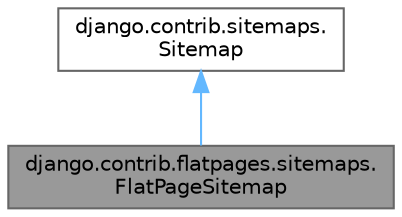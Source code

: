 digraph "django.contrib.flatpages.sitemaps.FlatPageSitemap"
{
 // LATEX_PDF_SIZE
  bgcolor="transparent";
  edge [fontname=Helvetica,fontsize=10,labelfontname=Helvetica,labelfontsize=10];
  node [fontname=Helvetica,fontsize=10,shape=box,height=0.2,width=0.4];
  Node1 [id="Node000001",label="django.contrib.flatpages.sitemaps.\lFlatPageSitemap",height=0.2,width=0.4,color="gray40", fillcolor="grey60", style="filled", fontcolor="black",tooltip=" "];
  Node2 -> Node1 [id="edge1_Node000001_Node000002",dir="back",color="steelblue1",style="solid",tooltip=" "];
  Node2 [id="Node000002",label="django.contrib.sitemaps.\lSitemap",height=0.2,width=0.4,color="gray40", fillcolor="white", style="filled",URL="$classdjango_1_1contrib_1_1sitemaps_1_1_sitemap.html",tooltip=" "];
}
